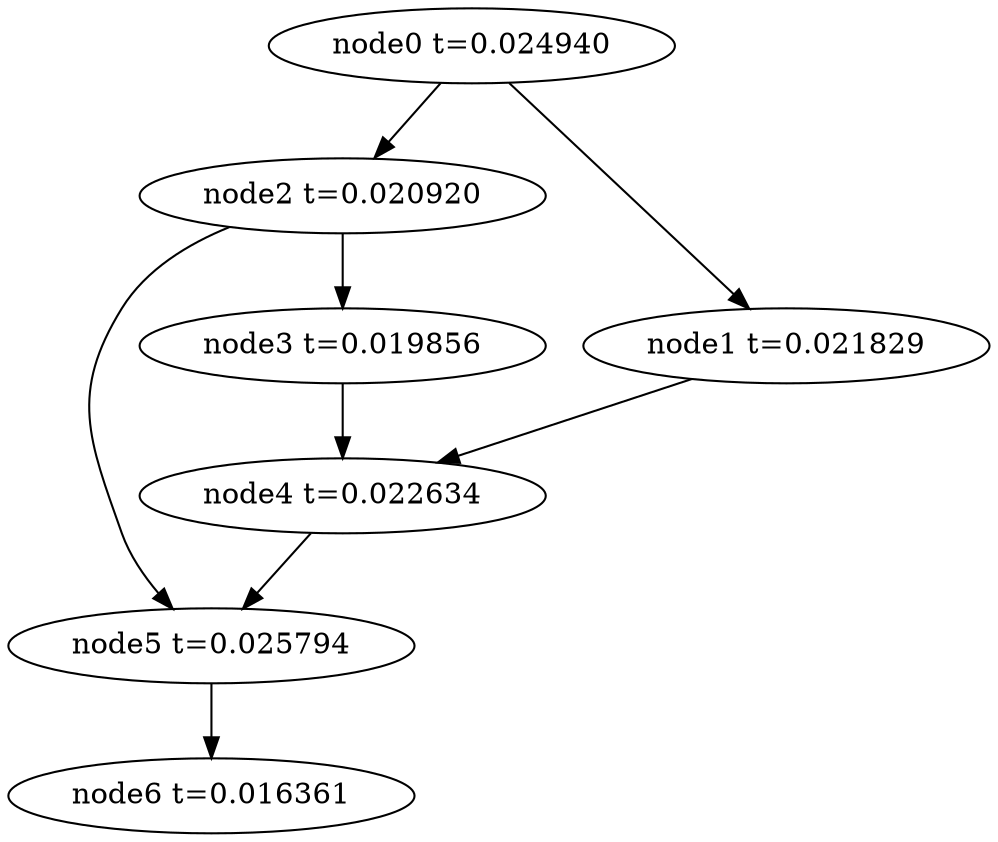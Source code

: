 digraph g{
	node6[label="node6 t=0.016361"]
	node5 -> node6
	node5[label="node5 t=0.025794"];
	node4 -> node5
	node4[label="node4 t=0.022634"];
	node3 -> node4
	node3[label="node3 t=0.019856"];
	node2 -> node5
	node2 -> node3
	node2[label="node2 t=0.020920"];
	node1 -> node4
	node1[label="node1 t=0.021829"];
	node0 -> node2
	node0 -> node1
	node0[label="node0 t=0.024940"];
}
